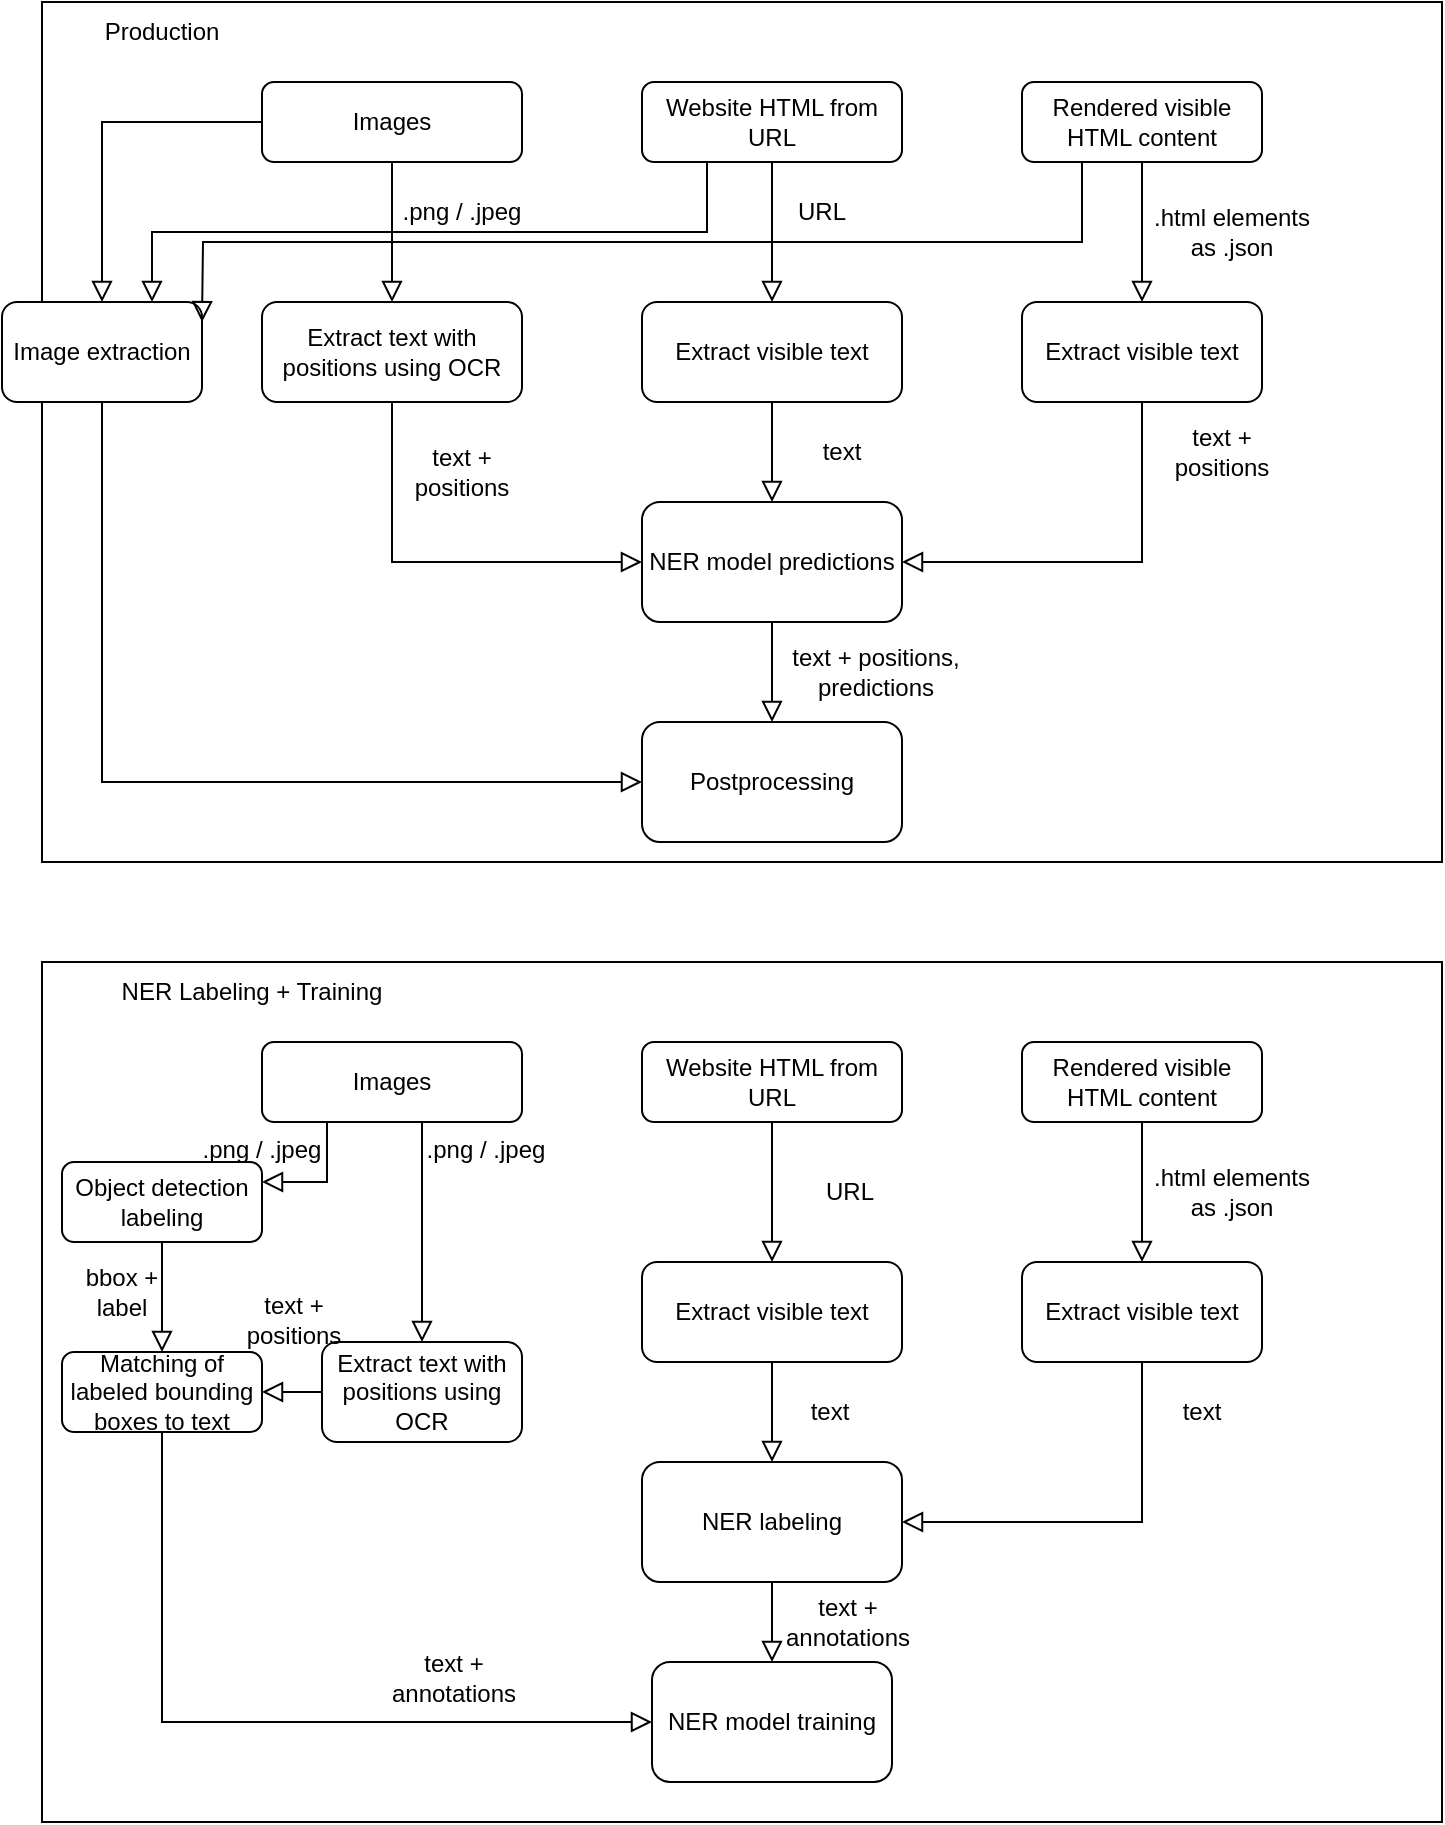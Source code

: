 <mxfile version="15.4.1" type="device"><diagram id="C5RBs43oDa-KdzZeNtuy" name="Page-1"><mxGraphModel dx="1350" dy="793" grid="1" gridSize="10" guides="1" tooltips="1" connect="1" arrows="1" fold="1" page="1" pageScale="1" pageWidth="827" pageHeight="1169" math="0" shadow="0"><root><mxCell id="WIyWlLk6GJQsqaUBKTNV-0"/><mxCell id="WIyWlLk6GJQsqaUBKTNV-1" parent="WIyWlLk6GJQsqaUBKTNV-0"/><mxCell id="3xGlMMJ7CpyfOMhW1gZY-24" value="" style="rounded=0;whiteSpace=wrap;html=1;" vertex="1" parent="WIyWlLk6GJQsqaUBKTNV-1"><mxGeometry x="50" y="50" width="700" height="430" as="geometry"/></mxCell><mxCell id="WIyWlLk6GJQsqaUBKTNV-2" value="" style="rounded=0;html=1;jettySize=auto;orthogonalLoop=1;fontSize=11;endArrow=block;endFill=0;endSize=8;strokeWidth=1;shadow=0;labelBackgroundColor=none;edgeStyle=orthogonalEdgeStyle;entryX=0.5;entryY=0;entryDx=0;entryDy=0;" parent="WIyWlLk6GJQsqaUBKTNV-1" source="WIyWlLk6GJQsqaUBKTNV-3" target="3xGlMMJ7CpyfOMhW1gZY-94" edge="1"><mxGeometry relative="1" as="geometry"><mxPoint x="220" y="170" as="targetPoint"/></mxGeometry></mxCell><mxCell id="WIyWlLk6GJQsqaUBKTNV-3" value="Images " style="rounded=1;whiteSpace=wrap;html=1;fontSize=12;glass=0;strokeWidth=1;shadow=0;" parent="WIyWlLk6GJQsqaUBKTNV-1" vertex="1"><mxGeometry x="160" y="90" width="130" height="40" as="geometry"/></mxCell><mxCell id="3xGlMMJ7CpyfOMhW1gZY-1" value="Website HTML from URL" style="rounded=1;whiteSpace=wrap;html=1;" vertex="1" parent="WIyWlLk6GJQsqaUBKTNV-1"><mxGeometry x="350" y="90" width="130" height="40" as="geometry"/></mxCell><mxCell id="3xGlMMJ7CpyfOMhW1gZY-2" value="&lt;div&gt;Rendered visible HTML content&lt;/div&gt;" style="rounded=1;whiteSpace=wrap;html=1;" vertex="1" parent="WIyWlLk6GJQsqaUBKTNV-1"><mxGeometry x="540" y="90" width="120" height="40" as="geometry"/></mxCell><mxCell id="3xGlMMJ7CpyfOMhW1gZY-3" value="" style="rounded=0;html=1;jettySize=auto;orthogonalLoop=1;fontSize=11;endArrow=block;endFill=0;endSize=8;strokeWidth=1;shadow=0;labelBackgroundColor=none;edgeStyle=orthogonalEdgeStyle;exitX=0.5;exitY=1;exitDx=0;exitDy=0;entryX=0.5;entryY=0;entryDx=0;entryDy=0;" edge="1" parent="WIyWlLk6GJQsqaUBKTNV-1" source="3xGlMMJ7CpyfOMhW1gZY-1" target="3xGlMMJ7CpyfOMhW1gZY-7"><mxGeometry relative="1" as="geometry"><mxPoint x="230" y="130" as="sourcePoint"/><mxPoint x="460" y="180" as="targetPoint"/></mxGeometry></mxCell><mxCell id="3xGlMMJ7CpyfOMhW1gZY-4" value="" style="rounded=0;html=1;jettySize=auto;orthogonalLoop=1;fontSize=11;endArrow=block;endFill=0;endSize=8;strokeWidth=1;shadow=0;labelBackgroundColor=none;edgeStyle=orthogonalEdgeStyle;exitX=0.5;exitY=1;exitDx=0;exitDy=0;" edge="1" parent="WIyWlLk6GJQsqaUBKTNV-1" source="3xGlMMJ7CpyfOMhW1gZY-2" target="3xGlMMJ7CpyfOMhW1gZY-5"><mxGeometry relative="1" as="geometry"><mxPoint x="423.5" y="130" as="sourcePoint"/><mxPoint x="600" y="260" as="targetPoint"/></mxGeometry></mxCell><mxCell id="3xGlMMJ7CpyfOMhW1gZY-5" value="Extract visible text" style="rounded=1;whiteSpace=wrap;html=1;" vertex="1" parent="WIyWlLk6GJQsqaUBKTNV-1"><mxGeometry x="540" y="200" width="120" height="50" as="geometry"/></mxCell><mxCell id="3xGlMMJ7CpyfOMhW1gZY-6" value="Extract text with positions using OCR" style="rounded=1;whiteSpace=wrap;html=1;" vertex="1" parent="WIyWlLk6GJQsqaUBKTNV-1"><mxGeometry x="160" y="200" width="130" height="50" as="geometry"/></mxCell><mxCell id="3xGlMMJ7CpyfOMhW1gZY-7" value="Extract visible text" style="rounded=1;whiteSpace=wrap;html=1;" vertex="1" parent="WIyWlLk6GJQsqaUBKTNV-1"><mxGeometry x="350" y="200" width="130" height="50" as="geometry"/></mxCell><mxCell id="3xGlMMJ7CpyfOMhW1gZY-9" value="NER model predictions" style="rounded=1;whiteSpace=wrap;html=1;" vertex="1" parent="WIyWlLk6GJQsqaUBKTNV-1"><mxGeometry x="350" y="300" width="130" height="60" as="geometry"/></mxCell><mxCell id="3xGlMMJ7CpyfOMhW1gZY-10" value="Postprocessing" style="rounded=1;whiteSpace=wrap;html=1;" vertex="1" parent="WIyWlLk6GJQsqaUBKTNV-1"><mxGeometry x="350" y="410" width="130" height="60" as="geometry"/></mxCell><mxCell id="3xGlMMJ7CpyfOMhW1gZY-12" value="" style="rounded=0;html=1;jettySize=auto;orthogonalLoop=1;fontSize=11;endArrow=block;endFill=0;endSize=8;strokeWidth=1;shadow=0;labelBackgroundColor=none;edgeStyle=orthogonalEdgeStyle;exitX=0.5;exitY=1;exitDx=0;exitDy=0;entryX=0;entryY=0.5;entryDx=0;entryDy=0;" edge="1" parent="WIyWlLk6GJQsqaUBKTNV-1" source="3xGlMMJ7CpyfOMhW1gZY-6" target="3xGlMMJ7CpyfOMhW1gZY-9"><mxGeometry relative="1" as="geometry"><mxPoint x="230" y="130" as="sourcePoint"/><mxPoint x="230" y="200" as="targetPoint"/></mxGeometry></mxCell><mxCell id="3xGlMMJ7CpyfOMhW1gZY-14" value="" style="rounded=0;html=1;jettySize=auto;orthogonalLoop=1;fontSize=11;endArrow=block;endFill=0;endSize=8;strokeWidth=1;shadow=0;labelBackgroundColor=none;edgeStyle=orthogonalEdgeStyle;exitX=0.5;exitY=1;exitDx=0;exitDy=0;entryX=0.5;entryY=0;entryDx=0;entryDy=0;" edge="1" parent="WIyWlLk6GJQsqaUBKTNV-1" source="3xGlMMJ7CpyfOMhW1gZY-7" target="3xGlMMJ7CpyfOMhW1gZY-9"><mxGeometry relative="1" as="geometry"><mxPoint x="230" y="260" as="sourcePoint"/><mxPoint x="360" y="340" as="targetPoint"/></mxGeometry></mxCell><mxCell id="3xGlMMJ7CpyfOMhW1gZY-16" value="" style="rounded=0;html=1;jettySize=auto;orthogonalLoop=1;fontSize=11;endArrow=block;endFill=0;endSize=8;strokeWidth=1;shadow=0;labelBackgroundColor=none;edgeStyle=orthogonalEdgeStyle;exitX=0.5;exitY=1;exitDx=0;exitDy=0;entryX=1;entryY=0.5;entryDx=0;entryDy=0;" edge="1" parent="WIyWlLk6GJQsqaUBKTNV-1" source="3xGlMMJ7CpyfOMhW1gZY-5" target="3xGlMMJ7CpyfOMhW1gZY-9"><mxGeometry relative="1" as="geometry"><mxPoint x="425" y="260" as="sourcePoint"/><mxPoint x="425" y="310" as="targetPoint"/></mxGeometry></mxCell><mxCell id="3xGlMMJ7CpyfOMhW1gZY-18" value="Production" style="text;html=1;strokeColor=none;fillColor=none;align=center;verticalAlign=middle;whiteSpace=wrap;rounded=0;" vertex="1" parent="WIyWlLk6GJQsqaUBKTNV-1"><mxGeometry x="80" y="50" width="60" height="30" as="geometry"/></mxCell><mxCell id="3xGlMMJ7CpyfOMhW1gZY-22" value="" style="rounded=0;html=1;jettySize=auto;orthogonalLoop=1;fontSize=11;endArrow=block;endFill=0;endSize=8;strokeWidth=1;shadow=0;labelBackgroundColor=none;edgeStyle=orthogonalEdgeStyle;exitX=0.5;exitY=1;exitDx=0;exitDy=0;entryX=0.5;entryY=0;entryDx=0;entryDy=0;" edge="1" parent="WIyWlLk6GJQsqaUBKTNV-1" source="3xGlMMJ7CpyfOMhW1gZY-9" target="3xGlMMJ7CpyfOMhW1gZY-10"><mxGeometry relative="1" as="geometry"><mxPoint x="425" y="260" as="sourcePoint"/><mxPoint x="425" y="310" as="targetPoint"/></mxGeometry></mxCell><mxCell id="3xGlMMJ7CpyfOMhW1gZY-59" value=".png / .jpeg" style="text;html=1;strokeColor=none;fillColor=none;align=center;verticalAlign=middle;whiteSpace=wrap;rounded=0;" vertex="1" parent="WIyWlLk6GJQsqaUBKTNV-1"><mxGeometry x="220" y="140" width="80" height="30" as="geometry"/></mxCell><mxCell id="3xGlMMJ7CpyfOMhW1gZY-61" value="URL" style="text;html=1;strokeColor=none;fillColor=none;align=center;verticalAlign=middle;whiteSpace=wrap;rounded=0;" vertex="1" parent="WIyWlLk6GJQsqaUBKTNV-1"><mxGeometry x="400" y="140" width="80" height="30" as="geometry"/></mxCell><mxCell id="3xGlMMJ7CpyfOMhW1gZY-62" value=".html elements as .json" style="text;html=1;strokeColor=none;fillColor=none;align=center;verticalAlign=middle;whiteSpace=wrap;rounded=0;" vertex="1" parent="WIyWlLk6GJQsqaUBKTNV-1"><mxGeometry x="600" y="150" width="90" height="30" as="geometry"/></mxCell><mxCell id="3xGlMMJ7CpyfOMhW1gZY-63" value="text + positions" style="text;html=1;strokeColor=none;fillColor=none;align=center;verticalAlign=middle;whiteSpace=wrap;rounded=0;" vertex="1" parent="WIyWlLk6GJQsqaUBKTNV-1"><mxGeometry x="220" y="270" width="80" height="30" as="geometry"/></mxCell><mxCell id="3xGlMMJ7CpyfOMhW1gZY-65" value="text" style="text;html=1;strokeColor=none;fillColor=none;align=center;verticalAlign=middle;whiteSpace=wrap;rounded=0;" vertex="1" parent="WIyWlLk6GJQsqaUBKTNV-1"><mxGeometry x="420" y="260" width="60" height="30" as="geometry"/></mxCell><mxCell id="3xGlMMJ7CpyfOMhW1gZY-66" value="text + positions" style="text;html=1;strokeColor=none;fillColor=none;align=center;verticalAlign=middle;whiteSpace=wrap;rounded=0;" vertex="1" parent="WIyWlLk6GJQsqaUBKTNV-1"><mxGeometry x="610" y="260" width="60" height="30" as="geometry"/></mxCell><mxCell id="3xGlMMJ7CpyfOMhW1gZY-67" value="&lt;div&gt;text + positions, &lt;br&gt;&lt;/div&gt;&lt;div&gt;predictions&lt;br&gt;&lt;/div&gt;" style="text;html=1;strokeColor=none;fillColor=none;align=center;verticalAlign=middle;whiteSpace=wrap;rounded=0;" vertex="1" parent="WIyWlLk6GJQsqaUBKTNV-1"><mxGeometry x="414" y="370" width="106" height="30" as="geometry"/></mxCell><mxCell id="3xGlMMJ7CpyfOMhW1gZY-69" value="" style="rounded=0;whiteSpace=wrap;html=1;" vertex="1" parent="WIyWlLk6GJQsqaUBKTNV-1"><mxGeometry x="50" y="530" width="700" height="430" as="geometry"/></mxCell><mxCell id="3xGlMMJ7CpyfOMhW1gZY-70" value="" style="rounded=0;html=1;jettySize=auto;orthogonalLoop=1;fontSize=11;endArrow=block;endFill=0;endSize=8;strokeWidth=1;shadow=0;labelBackgroundColor=none;edgeStyle=orthogonalEdgeStyle;" edge="1" parent="WIyWlLk6GJQsqaUBKTNV-1" source="3xGlMMJ7CpyfOMhW1gZY-71" target="3xGlMMJ7CpyfOMhW1gZY-77"><mxGeometry relative="1" as="geometry"><mxPoint x="220" y="650" as="targetPoint"/><Array as="points"><mxPoint x="240" y="680"/><mxPoint x="240" y="680"/></Array></mxGeometry></mxCell><mxCell id="3xGlMMJ7CpyfOMhW1gZY-71" value="Images " style="rounded=1;whiteSpace=wrap;html=1;fontSize=12;glass=0;strokeWidth=1;shadow=0;" vertex="1" parent="WIyWlLk6GJQsqaUBKTNV-1"><mxGeometry x="160" y="570" width="130" height="40" as="geometry"/></mxCell><mxCell id="3xGlMMJ7CpyfOMhW1gZY-72" value="Website HTML from URL" style="rounded=1;whiteSpace=wrap;html=1;" vertex="1" parent="WIyWlLk6GJQsqaUBKTNV-1"><mxGeometry x="350" y="570" width="130" height="40" as="geometry"/></mxCell><mxCell id="3xGlMMJ7CpyfOMhW1gZY-73" value="&lt;div&gt;Rendered visible HTML content&lt;/div&gt;" style="rounded=1;whiteSpace=wrap;html=1;" vertex="1" parent="WIyWlLk6GJQsqaUBKTNV-1"><mxGeometry x="540" y="570" width="120" height="40" as="geometry"/></mxCell><mxCell id="3xGlMMJ7CpyfOMhW1gZY-74" value="" style="rounded=0;html=1;jettySize=auto;orthogonalLoop=1;fontSize=11;endArrow=block;endFill=0;endSize=8;strokeWidth=1;shadow=0;labelBackgroundColor=none;edgeStyle=orthogonalEdgeStyle;exitX=0.5;exitY=1;exitDx=0;exitDy=0;entryX=0.5;entryY=0;entryDx=0;entryDy=0;" edge="1" parent="WIyWlLk6GJQsqaUBKTNV-1" source="3xGlMMJ7CpyfOMhW1gZY-72" target="3xGlMMJ7CpyfOMhW1gZY-78"><mxGeometry relative="1" as="geometry"><mxPoint x="230" y="610" as="sourcePoint"/><mxPoint x="460" y="660" as="targetPoint"/></mxGeometry></mxCell><mxCell id="3xGlMMJ7CpyfOMhW1gZY-75" value="" style="rounded=0;html=1;jettySize=auto;orthogonalLoop=1;fontSize=11;endArrow=block;endFill=0;endSize=8;strokeWidth=1;shadow=0;labelBackgroundColor=none;edgeStyle=orthogonalEdgeStyle;exitX=0.5;exitY=1;exitDx=0;exitDy=0;" edge="1" parent="WIyWlLk6GJQsqaUBKTNV-1" source="3xGlMMJ7CpyfOMhW1gZY-73" target="3xGlMMJ7CpyfOMhW1gZY-76"><mxGeometry relative="1" as="geometry"><mxPoint x="423.5" y="610" as="sourcePoint"/><mxPoint x="600" y="740" as="targetPoint"/></mxGeometry></mxCell><mxCell id="3xGlMMJ7CpyfOMhW1gZY-76" value="Extract visible text" style="rounded=1;whiteSpace=wrap;html=1;" vertex="1" parent="WIyWlLk6GJQsqaUBKTNV-1"><mxGeometry x="540" y="680" width="120" height="50" as="geometry"/></mxCell><mxCell id="3xGlMMJ7CpyfOMhW1gZY-77" value="Extract text with positions using OCR" style="rounded=1;whiteSpace=wrap;html=1;" vertex="1" parent="WIyWlLk6GJQsqaUBKTNV-1"><mxGeometry x="190" y="720" width="100" height="50" as="geometry"/></mxCell><mxCell id="3xGlMMJ7CpyfOMhW1gZY-78" value="Extract visible text" style="rounded=1;whiteSpace=wrap;html=1;" vertex="1" parent="WIyWlLk6GJQsqaUBKTNV-1"><mxGeometry x="350" y="680" width="130" height="50" as="geometry"/></mxCell><mxCell id="3xGlMMJ7CpyfOMhW1gZY-79" value="NER labeling" style="rounded=1;whiteSpace=wrap;html=1;" vertex="1" parent="WIyWlLk6GJQsqaUBKTNV-1"><mxGeometry x="350" y="780" width="130" height="60" as="geometry"/></mxCell><mxCell id="3xGlMMJ7CpyfOMhW1gZY-81" value="" style="rounded=0;html=1;jettySize=auto;orthogonalLoop=1;fontSize=11;endArrow=block;endFill=0;endSize=8;strokeWidth=1;shadow=0;labelBackgroundColor=none;edgeStyle=orthogonalEdgeStyle;exitX=0.5;exitY=1;exitDx=0;exitDy=0;entryX=0;entryY=0.5;entryDx=0;entryDy=0;" edge="1" parent="WIyWlLk6GJQsqaUBKTNV-1" source="3xGlMMJ7CpyfOMhW1gZY-106" target="3xGlMMJ7CpyfOMhW1gZY-110"><mxGeometry relative="1" as="geometry"><mxPoint x="230" y="610" as="sourcePoint"/><mxPoint x="230" y="680" as="targetPoint"/></mxGeometry></mxCell><mxCell id="3xGlMMJ7CpyfOMhW1gZY-82" value="" style="rounded=0;html=1;jettySize=auto;orthogonalLoop=1;fontSize=11;endArrow=block;endFill=0;endSize=8;strokeWidth=1;shadow=0;labelBackgroundColor=none;edgeStyle=orthogonalEdgeStyle;exitX=0.5;exitY=1;exitDx=0;exitDy=0;entryX=0.5;entryY=0;entryDx=0;entryDy=0;" edge="1" parent="WIyWlLk6GJQsqaUBKTNV-1" source="3xGlMMJ7CpyfOMhW1gZY-78" target="3xGlMMJ7CpyfOMhW1gZY-79"><mxGeometry relative="1" as="geometry"><mxPoint x="230" y="740" as="sourcePoint"/><mxPoint x="360" y="820" as="targetPoint"/></mxGeometry></mxCell><mxCell id="3xGlMMJ7CpyfOMhW1gZY-83" value="" style="rounded=0;html=1;jettySize=auto;orthogonalLoop=1;fontSize=11;endArrow=block;endFill=0;endSize=8;strokeWidth=1;shadow=0;labelBackgroundColor=none;edgeStyle=orthogonalEdgeStyle;exitX=0.5;exitY=1;exitDx=0;exitDy=0;entryX=1;entryY=0.5;entryDx=0;entryDy=0;" edge="1" parent="WIyWlLk6GJQsqaUBKTNV-1" source="3xGlMMJ7CpyfOMhW1gZY-76" target="3xGlMMJ7CpyfOMhW1gZY-79"><mxGeometry relative="1" as="geometry"><mxPoint x="425" y="740" as="sourcePoint"/><mxPoint x="425" y="790" as="targetPoint"/></mxGeometry></mxCell><mxCell id="3xGlMMJ7CpyfOMhW1gZY-84" value="NER Labeling + Training" style="text;html=1;strokeColor=none;fillColor=none;align=center;verticalAlign=middle;whiteSpace=wrap;rounded=0;" vertex="1" parent="WIyWlLk6GJQsqaUBKTNV-1"><mxGeometry x="80" y="530" width="150" height="30" as="geometry"/></mxCell><mxCell id="3xGlMMJ7CpyfOMhW1gZY-86" value=".png / .jpeg" style="text;html=1;strokeColor=none;fillColor=none;align=center;verticalAlign=middle;whiteSpace=wrap;rounded=0;" vertex="1" parent="WIyWlLk6GJQsqaUBKTNV-1"><mxGeometry x="232" y="609" width="80" height="30" as="geometry"/></mxCell><mxCell id="3xGlMMJ7CpyfOMhW1gZY-87" value="URL" style="text;html=1;strokeColor=none;fillColor=none;align=center;verticalAlign=middle;whiteSpace=wrap;rounded=0;" vertex="1" parent="WIyWlLk6GJQsqaUBKTNV-1"><mxGeometry x="414" y="630" width="80" height="30" as="geometry"/></mxCell><mxCell id="3xGlMMJ7CpyfOMhW1gZY-88" value=".html elements as .json" style="text;html=1;strokeColor=none;fillColor=none;align=center;verticalAlign=middle;whiteSpace=wrap;rounded=0;" vertex="1" parent="WIyWlLk6GJQsqaUBKTNV-1"><mxGeometry x="600" y="630" width="90" height="30" as="geometry"/></mxCell><mxCell id="3xGlMMJ7CpyfOMhW1gZY-90" value="text" style="text;html=1;strokeColor=none;fillColor=none;align=center;verticalAlign=middle;whiteSpace=wrap;rounded=0;" vertex="1" parent="WIyWlLk6GJQsqaUBKTNV-1"><mxGeometry x="414" y="740" width="60" height="30" as="geometry"/></mxCell><mxCell id="3xGlMMJ7CpyfOMhW1gZY-91" value="text" style="text;html=1;strokeColor=none;fillColor=none;align=center;verticalAlign=middle;whiteSpace=wrap;rounded=0;" vertex="1" parent="WIyWlLk6GJQsqaUBKTNV-1"><mxGeometry x="600" y="740" width="60" height="30" as="geometry"/></mxCell><mxCell id="3xGlMMJ7CpyfOMhW1gZY-94" value="Image extraction" style="rounded=1;whiteSpace=wrap;html=1;" vertex="1" parent="WIyWlLk6GJQsqaUBKTNV-1"><mxGeometry x="30" y="200" width="100" height="50" as="geometry"/></mxCell><mxCell id="3xGlMMJ7CpyfOMhW1gZY-96" value="" style="rounded=0;html=1;jettySize=auto;orthogonalLoop=1;fontSize=11;endArrow=block;endFill=0;endSize=8;strokeWidth=1;shadow=0;labelBackgroundColor=none;edgeStyle=orthogonalEdgeStyle;exitX=0.5;exitY=1;exitDx=0;exitDy=0;" edge="1" parent="WIyWlLk6GJQsqaUBKTNV-1" source="WIyWlLk6GJQsqaUBKTNV-3" target="3xGlMMJ7CpyfOMhW1gZY-6"><mxGeometry relative="1" as="geometry"><mxPoint x="170" y="120" as="sourcePoint"/><mxPoint x="90" y="210" as="targetPoint"/></mxGeometry></mxCell><mxCell id="3xGlMMJ7CpyfOMhW1gZY-97" value="" style="rounded=0;html=1;jettySize=auto;orthogonalLoop=1;fontSize=11;endArrow=block;endFill=0;endSize=8;strokeWidth=1;shadow=0;labelBackgroundColor=none;edgeStyle=orthogonalEdgeStyle;exitX=0.25;exitY=1;exitDx=0;exitDy=0;entryX=0.75;entryY=0;entryDx=0;entryDy=0;" edge="1" parent="WIyWlLk6GJQsqaUBKTNV-1" source="3xGlMMJ7CpyfOMhW1gZY-1" target="3xGlMMJ7CpyfOMhW1gZY-94"><mxGeometry relative="1" as="geometry"><mxPoint x="235" y="140" as="sourcePoint"/><mxPoint x="235" y="210" as="targetPoint"/></mxGeometry></mxCell><mxCell id="3xGlMMJ7CpyfOMhW1gZY-98" value="" style="rounded=0;html=1;jettySize=auto;orthogonalLoop=1;fontSize=11;endArrow=block;endFill=0;endSize=8;strokeWidth=1;shadow=0;labelBackgroundColor=none;edgeStyle=orthogonalEdgeStyle;exitX=0.25;exitY=1;exitDx=0;exitDy=0;" edge="1" parent="WIyWlLk6GJQsqaUBKTNV-1" source="3xGlMMJ7CpyfOMhW1gZY-2"><mxGeometry relative="1" as="geometry"><mxPoint x="392.5" y="140" as="sourcePoint"/><mxPoint x="130" y="210" as="targetPoint"/></mxGeometry></mxCell><mxCell id="3xGlMMJ7CpyfOMhW1gZY-100" value="" style="rounded=0;html=1;jettySize=auto;orthogonalLoop=1;fontSize=11;endArrow=block;endFill=0;endSize=8;strokeWidth=1;shadow=0;labelBackgroundColor=none;edgeStyle=orthogonalEdgeStyle;entryX=0;entryY=0.5;entryDx=0;entryDy=0;exitX=0.5;exitY=1;exitDx=0;exitDy=0;" edge="1" parent="WIyWlLk6GJQsqaUBKTNV-1" source="3xGlMMJ7CpyfOMhW1gZY-94" target="3xGlMMJ7CpyfOMhW1gZY-10"><mxGeometry relative="1" as="geometry"><mxPoint x="170" y="120" as="sourcePoint"/><mxPoint x="90" y="210" as="targetPoint"/></mxGeometry></mxCell><mxCell id="3xGlMMJ7CpyfOMhW1gZY-103" value="Object detection labeling" style="rounded=1;whiteSpace=wrap;html=1;" vertex="1" parent="WIyWlLk6GJQsqaUBKTNV-1"><mxGeometry x="60" y="630" width="100" height="40" as="geometry"/></mxCell><mxCell id="3xGlMMJ7CpyfOMhW1gZY-104" value="" style="rounded=0;html=1;jettySize=auto;orthogonalLoop=1;fontSize=11;endArrow=block;endFill=0;endSize=8;strokeWidth=1;shadow=0;labelBackgroundColor=none;edgeStyle=orthogonalEdgeStyle;entryX=1;entryY=0.25;entryDx=0;entryDy=0;exitX=0.25;exitY=1;exitDx=0;exitDy=0;" edge="1" parent="WIyWlLk6GJQsqaUBKTNV-1" source="3xGlMMJ7CpyfOMhW1gZY-71" target="3xGlMMJ7CpyfOMhW1gZY-103"><mxGeometry relative="1" as="geometry"><mxPoint x="235" y="750" as="targetPoint"/><mxPoint x="235" y="620" as="sourcePoint"/><Array as="points"><mxPoint x="193" y="640"/></Array></mxGeometry></mxCell><mxCell id="3xGlMMJ7CpyfOMhW1gZY-106" value="Matching of labeled bounding boxes to text" style="rounded=1;whiteSpace=wrap;html=1;" vertex="1" parent="WIyWlLk6GJQsqaUBKTNV-1"><mxGeometry x="60" y="725" width="100" height="40" as="geometry"/></mxCell><mxCell id="3xGlMMJ7CpyfOMhW1gZY-107" value="" style="rounded=0;html=1;jettySize=auto;orthogonalLoop=1;fontSize=11;endArrow=block;endFill=0;endSize=8;strokeWidth=1;shadow=0;labelBackgroundColor=none;edgeStyle=orthogonalEdgeStyle;exitX=0.5;exitY=1;exitDx=0;exitDy=0;entryX=0.5;entryY=0;entryDx=0;entryDy=0;" edge="1" parent="WIyWlLk6GJQsqaUBKTNV-1" source="3xGlMMJ7CpyfOMhW1gZY-103" target="3xGlMMJ7CpyfOMhW1gZY-106"><mxGeometry relative="1" as="geometry"><mxPoint x="425" y="620" as="sourcePoint"/><mxPoint x="425" y="690" as="targetPoint"/></mxGeometry></mxCell><mxCell id="3xGlMMJ7CpyfOMhW1gZY-108" value="bbox + label" style="text;html=1;strokeColor=none;fillColor=none;align=center;verticalAlign=middle;whiteSpace=wrap;rounded=0;" vertex="1" parent="WIyWlLk6GJQsqaUBKTNV-1"><mxGeometry x="60" y="680" width="60" height="30" as="geometry"/></mxCell><mxCell id="3xGlMMJ7CpyfOMhW1gZY-109" value="text + positions" style="text;html=1;strokeColor=none;fillColor=none;align=center;verticalAlign=middle;whiteSpace=wrap;rounded=0;" vertex="1" parent="WIyWlLk6GJQsqaUBKTNV-1"><mxGeometry x="146" y="694" width="60" height="30" as="geometry"/></mxCell><mxCell id="3xGlMMJ7CpyfOMhW1gZY-110" value="NER model training" style="rounded=1;whiteSpace=wrap;html=1;" vertex="1" parent="WIyWlLk6GJQsqaUBKTNV-1"><mxGeometry x="355" y="880" width="120" height="60" as="geometry"/></mxCell><mxCell id="3xGlMMJ7CpyfOMhW1gZY-111" value="" style="rounded=0;html=1;jettySize=auto;orthogonalLoop=1;fontSize=11;endArrow=block;endFill=0;endSize=8;strokeWidth=1;shadow=0;labelBackgroundColor=none;edgeStyle=orthogonalEdgeStyle;exitX=0.5;exitY=1;exitDx=0;exitDy=0;entryX=0.5;entryY=0;entryDx=0;entryDy=0;" edge="1" parent="WIyWlLk6GJQsqaUBKTNV-1" source="3xGlMMJ7CpyfOMhW1gZY-79" target="3xGlMMJ7CpyfOMhW1gZY-110"><mxGeometry relative="1" as="geometry"><mxPoint x="610" y="740" as="sourcePoint"/><mxPoint x="490" y="820" as="targetPoint"/></mxGeometry></mxCell><mxCell id="3xGlMMJ7CpyfOMhW1gZY-112" value="" style="rounded=0;html=1;jettySize=auto;orthogonalLoop=1;fontSize=11;endArrow=block;endFill=0;endSize=8;strokeWidth=1;shadow=0;labelBackgroundColor=none;edgeStyle=orthogonalEdgeStyle;entryX=1;entryY=0.5;entryDx=0;entryDy=0;exitX=0;exitY=0.5;exitDx=0;exitDy=0;" edge="1" parent="WIyWlLk6GJQsqaUBKTNV-1" source="3xGlMMJ7CpyfOMhW1gZY-77" target="3xGlMMJ7CpyfOMhW1gZY-106"><mxGeometry relative="1" as="geometry"><mxPoint x="170" y="650" as="targetPoint"/><mxPoint x="202.5" y="620" as="sourcePoint"/><Array as="points"><mxPoint x="180" y="745"/><mxPoint x="180" y="745"/></Array></mxGeometry></mxCell><mxCell id="3xGlMMJ7CpyfOMhW1gZY-113" value=".png / .jpeg" style="text;html=1;strokeColor=none;fillColor=none;align=center;verticalAlign=middle;whiteSpace=wrap;rounded=0;" vertex="1" parent="WIyWlLk6GJQsqaUBKTNV-1"><mxGeometry x="120" y="609" width="80" height="30" as="geometry"/></mxCell><mxCell id="3xGlMMJ7CpyfOMhW1gZY-114" value="text + annotations" style="text;html=1;strokeColor=none;fillColor=none;align=center;verticalAlign=middle;whiteSpace=wrap;rounded=0;" vertex="1" parent="WIyWlLk6GJQsqaUBKTNV-1"><mxGeometry x="226" y="873" width="60" height="30" as="geometry"/></mxCell><mxCell id="3xGlMMJ7CpyfOMhW1gZY-115" value="text + annotations" style="text;html=1;strokeColor=none;fillColor=none;align=center;verticalAlign=middle;whiteSpace=wrap;rounded=0;" vertex="1" parent="WIyWlLk6GJQsqaUBKTNV-1"><mxGeometry x="423" y="845" width="60" height="30" as="geometry"/></mxCell></root></mxGraphModel></diagram></mxfile>
